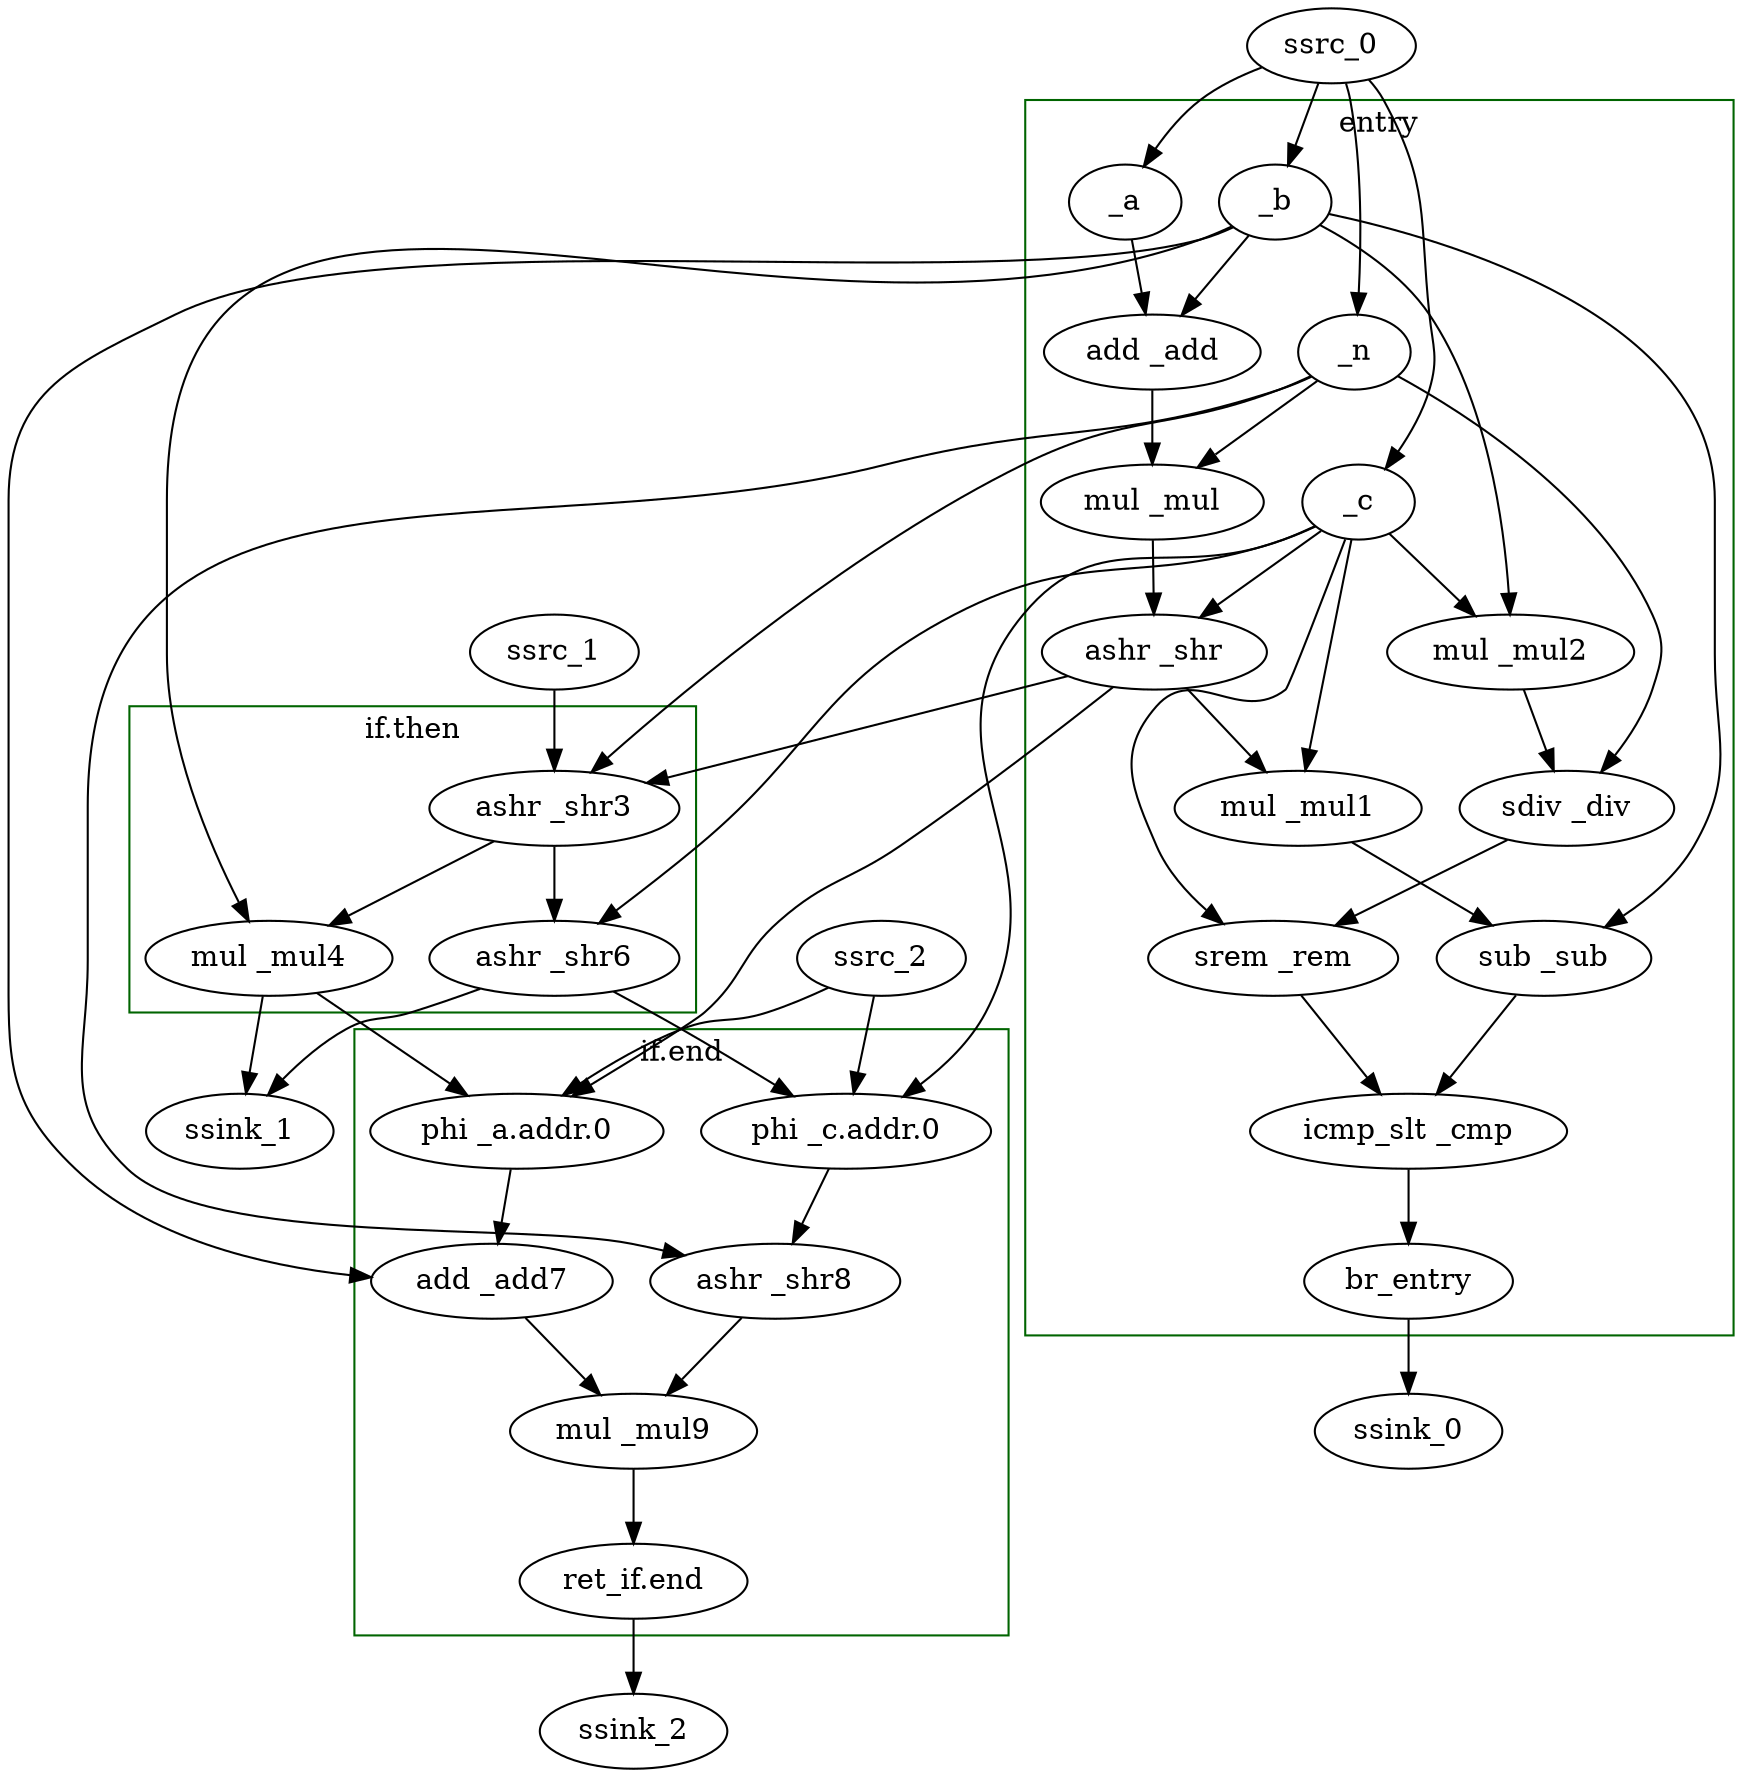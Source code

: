 digraph "" {
	graph [bb="0,0,836.11,845"];
	node [label="\N"];
	subgraph "cluster_if.then" {
		graph [bb="58.114,363,330.11,510",
			color=darkgreen,
			label="if.then",
			lheight=0.21,
			lp="194.11,498.5",
			lwidth=0.64
		];
		_shr3	[bbID="if.then",
			bitwidth=32,
			height=0.5,
			id=1,
			instruction="%shr3 = ashr i32 %shr, %n",
			label="ashr _shr3",
			pos="262.11,461",
			type=ashr,
			width=1.661];
		_mul4	[bbID="if.then",
			bitwidth=32,
			height=0.5,
			id=1,
			instruction="%mul4 = mul nsw i32 %shr3, %b",
			label="mul _mul4",
			pos="125.11,389",
			type=mul,
			width=1.6429];
		_shr3 -> _mul4	[pos="e,154.13,404.82 233.06,445.15 212.72,434.76 185.33,420.77 163.24,409.48"];
		_shr6	[bbID="if.then",
			bitwidth=32,
			height=0.5,
			id=1,
			instruction="%shr6 = ashr i32 %shr3, %c",
			label="ashr _shr6",
			pos="262.11,389",
			type=ashr,
			width=1.661];
		_shr3 -> _shr6	[pos="e,262.11,407.1 262.11,442.7 262.11,434.98 262.11,425.71 262.11,417.11"];
	}
	subgraph "cluster_if.end" {
		graph [bb="166.11,64,480.11,355",
			color=darkgreen,
			label="if.end",
			lheight=0.21,
			lp="323.11,343.5",
			lwidth=0.56
		];
		"_c.addr.0"	[bbID="if.end",
			bitwidth=32,
			height=0.5,
			id=2,
			instruction="%c.addr.0 = phi i32 [ %shr6, %if.then ], [ %c, %entry ]",
			label="phi _c.addr.0",
			pos="402.11,306",
			type=phi,
			width=1.9318];
		_shr8	[bbID="if.end",
			bitwidth=32,
			height=0.5,
			id=2,
			instruction="%shr8 = ashr i32 %n, %c.addr.0",
			label="ashr _shr8",
			pos="368.11,234",
			type=ashr,
			width=1.661];
		"_c.addr.0" -> _shr8	[pos="e,376.5,252.28 393.88,288.05 390.02,280.09 385.31,270.41 380.99,261.51"];
		_mul9	[bbID="if.end",
			bitwidth=32,
			height=0.5,
			id=2,
			instruction="%mul9 = mul nsw i32 %add7, %shr8",
			label="mul _mul9",
			pos="300.11,162",
			type=mul,
			width=1.6429];
		_shr8 -> _mul9	[pos="e,316.11,179.47 352,216.41 343.45,207.61 332.78,196.63 323.35,186.92"];
		"ret_if.end"	[bbID="if.end",
			bitwidth=0,
			height=0.5,
			id=2,
			instruction="ret i32 %mul9",
			label="ret_if.end",
			pos="300.11,90",
			type=ret,
			width=1.5165];
		_mul9 -> "ret_if.end"	[pos="e,300.11,108.1 300.11,143.7 300.11,135.98 300.11,126.71 300.11,118.11"];
		"_a.addr.0"	[bbID="if.end",
			bitwidth=32,
			height=0.5,
			id=2,
			instruction="%a.addr.0 = phi i32 [ %mul4, %if.then ], [ %shr, %entry ]",
			label="phi _a.addr.0",
			pos="244.11,306",
			type=phi,
			width=1.9498];
		_add7	[bbID="if.end",
			bitwidth=32,
			height=0.5,
			id=2,
			instruction="%add7 = add nsw i32 %a.addr.0, %b",
			label="add _add7",
			pos="232.11,234",
			type=add,
			width=1.6068];
		"_a.addr.0" -> _add7	[pos="e,235.05,252.1 241.15,287.7 239.83,279.98 238.24,270.71 236.76,262.11"];
		_add7 -> _mul9	[pos="e,284.11,179.47 248.23,216.41 256.78,207.61 267.45,196.63 276.88,186.92"];
	}
	subgraph cluster_entry {
		graph [bb="488.11,208,828.11,801",
			color=darkgreen,
			label=entry,
			lheight=0.21,
			lp="658.11,789.5",
			lwidth=0.54
		];
		_add	[bbID=entry,
			bitwidth=32,
			height=0.5,
			id=0,
			instruction="%add = add nsw i32 %b, %a",
			label="add _add",
			pos="549.11,680",
			type=add,
			width=1.4443];
		_mul	[bbID=entry,
			bitwidth=32,
			height=0.5,
			id=0,
			instruction="%mul = mul nsw i32 %add, %n",
			label="mul _mul",
			pos="549.11,608",
			type=mul,
			width=1.4804];
		_add -> _mul	[pos="e,549.11,626.1 549.11,661.7 549.11,653.98 549.11,644.71 549.11,636.11"];
		_shr	[bbID=entry,
			bitwidth=32,
			height=0.5,
			id=0,
			instruction="%shr = ashr i32 %mul, %c",
			label="ashr _shr",
			pos="550.11,536",
			type=ashr,
			width=1.4985];
		_mul -> _shr	[pos="e,549.87,554.1 549.36,589.7 549.47,581.98 549.6,572.71 549.73,564.11"];
		_mul1	[bbID=entry,
			bitwidth=32,
			height=0.5,
			id=0,
			instruction="%mul1 = mul nsw i32 %shr, %c",
			label="mul _mul1",
			pos="621.11,461",
			type=mul,
			width=1.6429];
		_shr -> _mul1	[pos="e,605.07,478.5 566.22,518.44 575.57,508.82 587.51,496.55 597.87,485.9"];
		_b	[bbID=entry,
			height=0.5,
			id=0,
			pos="608.11,752",
			type=argument,
			width=0.75];
		_b -> _add	[pos="e,563.13,697.63 595.31,735.81 587.82,726.93 578.2,715.5 569.67,705.39"];
		_sub	[bbID=entry,
			bitwidth=32,
			height=0.5,
			id=0,
			instruction="%sub = sub nsw i32 %mul1, %b",
			label="sub _sub",
			pos="736.11,389",
			type=sub,
			width=1.4263];
		_b -> _sub	[pos="e,765.81,403.91 633.99,746.27 690.33,734.31 819.11,697.31 819.11,609 819.11,609 819.11,609 819.11,535 819.11,493.87 829.75,478.58 \
809.11,443 800.99,429 787.53,417.66 774.36,409.12"];
		_mul2	[bbID=entry,
			bitwidth=32,
			height=0.5,
			id=0,
			instruction="%mul2 = mul nsw i32 %c, %b",
			label="mul _mul2",
			pos="721.11,536",
			type=mul,
			width=1.6429];
		_b -> _mul2	[pos="e,720.79,554.06 629.53,741.01 646.35,732.07 669.03,717.39 682.11,698 709.83,656.91 717.91,598.17 720.22,564.18"];
		_cmp	[bbID=entry,
			bitwidth=1,
			height=0.5,
			id=0,
			instruction="%cmp = icmp slt i32 %sub, %rem",
			label="icmp_slt _cmp",
			pos="671.11,306",
			type=icmp,
			width=2.1123];
		_sub -> _cmp	[pos="e,684.56,323.76 722.65,371.22 713.49,359.81 701.24,344.54 690.97,331.74"];
		_div	[bbID=entry,
			bitwidth=32,
			height=0.5,
			id=0,
			instruction="%div = sdiv i32 %n, %mul2",
			label="sdiv _div",
			pos="749.11,461",
			type=sdiv,
			width=1.4263];
		_mul2 -> _div	[pos="e,742.56,479.09 727.61,518.07 730.98,509.29 735.17,498.36 738.95,488.49"];
		br_entry	[bbID=entry,
			bitwidth=0,
			height=0.5,
			id=0,
			instruction="br i1 %cmp, label %if.end, label %if.then",
			label=br_entry,
			pos="671.11,234",
			type=br,
			width=1.3902];
		_cmp -> br_entry	[pos="e,671.11,252.1 671.11,287.7 671.11,279.98 671.11,270.71 671.11,262.11"];
		_rem	[bbID=entry,
			bitwidth=32,
			height=0.5,
			id=0,
			instruction="%rem = srem i32 %div, %c",
			label="srem _rem",
			pos="607.11,389",
			type=srem,
			width=1.661];
		_div -> _rem	[pos="e,636.93,404.7 720.72,446 699.28,435.44 669.63,420.82 645.99,409.16"];
		_a	[bbID=entry,
			height=0.5,
			id=0,
			pos="536.11,752",
			type=argument,
			width=0.75];
		_a -> _add	[pos="e,545.91,698.28 539.26,734.05 540.69,726.35 542.42,717.03 544.03,708.36"];
		_mul1 -> _sub	[pos="e,711.72,404.85 646.35,444.64 662.9,434.56 684.73,421.28 702.72,410.33"];
		_n	[bbID=entry,
			height=0.5,
			id=0,
			pos="646.11,680",
			type=argument,
			width=0.75];
		_n -> _mul	[pos="e,570.87,624.7 628.32,666.16 614.66,656.3 595.48,642.46 579.42,630.87"];
		_n -> _div	[pos="e,764.9,478.36 666.92,668.45 700.1,650.31 763.82,609.69 789.11,554 799.48,531.17 785.54,504.93 771.35,486.33"];
		_rem -> _cmp	[pos="e,657.87,323.76 620.37,371.22 629.39,359.81 641.46,344.54 651.56,331.74"];
		_c	[bbID=entry,
			height=0.5,
			id=0,
			pos="647.11,608",
			type=argument,
			width=0.75];
		_c -> _shr	[pos="e,571.87,552.7 629.32,594.16 615.66,584.3 596.48,570.46 580.42,558.87"];
		_c -> _mul2	[pos="e,703.83,553.35 662.09,592.83 671.9,583.55 684.97,571.19 696.31,560.46"];
		_c -> _mul1	[pos="e,624.21,479.26 644.08,590.08 639.64,565.33 631.33,518.98 626.02,489.35"];
		_c -> _rem	[pos="e,583.88,405.76 641.27,590.4 632.36,565.31 616.1,520.36 613.11,518 592.01,501.31 570.84,530.24 553.11,510 533.5,487.6 541.59,470.46 \
553.11,443 558.04,431.27 566.97,420.82 576.17,412.37"];
	}
	_shr -> _shr3	[pos="e,306.51,473.25 508.54,524.46 457.85,511.61 372.03,489.86 316.22,475.72"];
	_shr -> "_a.addr.0"	[pos="e,270.73,322.93 530.27,519.08 506.48,500.22 465.19,468.2 428.11,443 402.71,425.73 392.14,427.33 369.11,407 350.38,390.46 352.77,\
379.62 334.11,363 329.27,358.69 302.46,342.14 279.36,328.14"];
	_b -> _mul4	[pos="e,115.43,406.79 587.08,740.23 582.24,737.99 577.06,735.77 572.11,734 358.1,657.32 76.114,836.34 76.114,609 76.114,609 76.114,609 \
76.114,535 76.114,491.5 96.15,444.34 110.6,415.99"];
	_b -> _add7	[pos="e,174.58,235.89 588.05,739.94 582.98,737.59 577.46,735.41 572.11,734 466.09,706.12 178.55,746.26 80.114,698 32.357,674.59 0.11387,\
662.19 0.11387,609 0.11387,609 0.11387,609 0.11387,388 0.11387,341.34 -1.708,320.15 32.114,288 67.424,254.43 121.46,241.56 164.46,\
236.87"];
	_n -> _shr3	[pos="e,279.95,478.41 625.03,668.37 620.19,666.12 615.02,663.87 610.11,662 556.86,641.78 538.22,651.15 487.11,626 407.99,587.07 327.38,\
520.34 287.58,485.2"];
	_n -> _shr8	[pos="e,324.45,246.41 625.54,668.19 620.58,665.9 615.24,663.67 610.11,662 528.8,635.53 504.03,646.92 421.11,626 241.57,580.69 38.114,647.17 \
38.114,462 38.114,462 38.114,462 38.114,388 38.114,342.76 24.49,319.34 57.114,288 96.322,250.33 245.77,262.51 299.11,252 304.13,\
251.01 309.33,249.9 314.52,248.72"];
	_c -> _shr6	[pos="e,283.59,405.81 626.49,596.33 621.54,594.03 616.21,591.76 611.11,590 543.46,566.58 517.62,587.04 454.11,554 388.79,520.01 387.69,\
490.13 331.11,443 318.48,432.47 304.11,421.31 291.77,411.96"];
	_c -> "_c.addr.0"	[pos="e,428.65,322.79 626.03,596.36 621.2,594.11 616.03,591.86 611.11,590 557.44,569.68 523.92,598.03 487.11,554 432.37,488.51 506.68,\
438.63 467.11,363 460.11,349.62 448.46,338.05 436.94,328.96"];
	ssink_0	[bbID="BB0
(entry)",
		height=0.5,
		id=0,
		label=ssink_0,
		pos="671.11,162",
		type=supersink,
		width=1.2457];
	br_entry -> ssink_0	[pos="e,671.11,180.1 671.11,215.7 671.11,207.98 671.11,198.71 671.11,190.11"];
	_mul4 -> "_a.addr.0"	[pos="e,220.43,323.12 148.06,372.38 166.26,359.99 191.91,342.53 212.13,328.77"];
	ssink_1	[bbID="BB1
(if.then)",
		height=0.5,
		id=1,
		label=ssink_1,
		pos="111.11,306",
		type=supersink,
		width=1.2457];
	_mul4 -> ssink_1	[pos="e,114.08,324.15 122.14,370.82 120.31,360.19 117.91,346.31 115.82,334.2"];
	_shr6 -> "_c.addr.0"	[pos="e,376.69,322.89 290.52,373.01 300.85,367.47 312.57,361.05 323.11,355 337.96,346.48 354.14,336.73 367.98,328.25"];
	_shr6 -> ssink_1	[pos="e,124.68,323.49 226.52,374.37 215.85,370.49 204.07,366.39 193.11,363 179.52,358.79 174.57,361.87 162.11,355 150.91,348.83 140.31,\
339.62 131.7,330.92"];
	ssink_2	[bbID="BB2
(if.end)",
		height=0.5,
		id=2,
		label=ssink_2,
		pos="300.11,18",
		type=supersink,
		width=1.2457];
	"ret_if.end" -> ssink_2	[pos="e,300.11,36.104 300.11,71.697 300.11,63.983 300.11,54.712 300.11,46.112"];
	ssrc_0	[bbID="BB0
(entry)",
		height=0.5,
		id=0,
		label=ssrc_0,
		pos="635.11,827",
		type=supersource,
		width=1.1193];
	ssrc_0 -> _b	[pos="e,614.25,769.59 628.85,809.07 625.56,800.16 621.45,789.04 617.75,779.06"];
	ssrc_0 -> _a	[pos="e,545.01,769.08 601.92,816.71 591.73,812.87 580.9,807.72 572.11,801 563.76,794.62 556.4,785.8 550.54,777.47"];
	ssrc_0 -> _n	[pos="e,647.59,698.26 642.07,808.99 642.91,806.35 643.63,803.63 644.11,801 649.87,769.58 649.45,732.75 648.18,708.27"];
	ssrc_0 -> _c	[pos="e,660.49,624 653.04,810.73 655.74,807.74 658.24,804.45 660.11,801 682.47,759.87 677.2,744.55 682.11,698 683.79,682.09 686.72,677.32 \
682.11,662 678.93,651.39 672.85,640.94 666.64,632.16"];
	ssrc_2	[bbID="BB2
(if.end)",
		height=0.5,
		id=2,
		label=ssrc_2,
		pos="418.11,389",
		type=supersource,
		width=1.1193];
	ssrc_2 -> "_c.addr.0"	[pos="e,405.5,324.15 414.72,370.82 412.62,360.19 409.88,346.31 407.49,334.2"];
	ssrc_2 -> "_a.addr.0"	[pos="e,266.16,323.33 393.07,374.88 384.12,370.6 373.84,366.15 364.11,363 346.45,357.28 340.43,361.7 323.11,355 306.13,348.43 288.69,338.25 \
274.52,328.96"];
	ssrc_1	[bbID="BB1
(if.then)",
		height=0.5,
		id=1,
		label=ssrc_1,
		pos="262.11,536",
		type=supersource,
		width=1.1193];
	ssrc_1 -> _shr3	[pos="e,262.11,479.18 262.11,517.7 262.11,509.25 262.11,498.87 262.11,489.37"];
}
